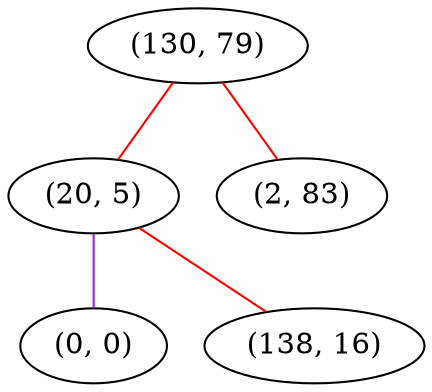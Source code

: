 graph "" {
"(130, 79)";
"(20, 5)";
"(0, 0)";
"(2, 83)";
"(138, 16)";
"(130, 79)" -- "(20, 5)"  [color=red, key=0, weight=1];
"(130, 79)" -- "(2, 83)"  [color=red, key=0, weight=1];
"(20, 5)" -- "(138, 16)"  [color=red, key=0, weight=1];
"(20, 5)" -- "(0, 0)"  [color=purple, key=0, weight=4];
}
